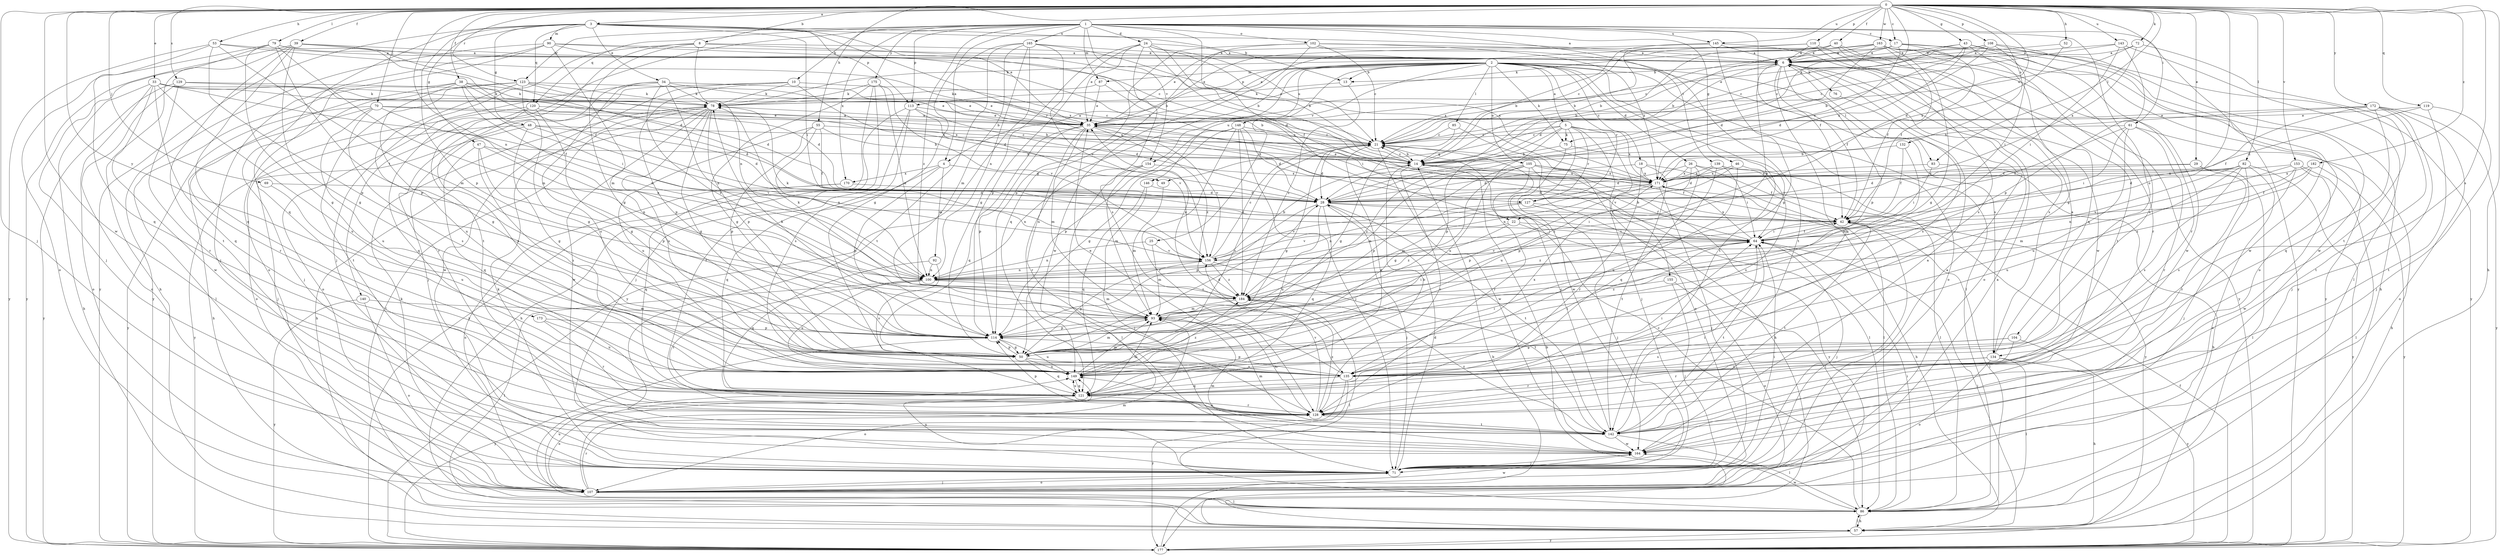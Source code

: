 strict digraph  {
0;
1;
2;
3;
4;
5;
6;
8;
10;
13;
14;
17;
18;
21;
22;
24;
25;
26;
28;
29;
33;
34;
35;
38;
39;
40;
42;
43;
46;
47;
48;
49;
50;
52;
53;
55;
57;
61;
64;
69;
70;
71;
72;
75;
76;
78;
79;
82;
83;
85;
86;
87;
90;
92;
93;
100;
102;
104;
105;
107;
108;
110;
113;
114;
119;
120;
121;
123;
127;
128;
129;
132;
134;
135;
139;
140;
142;
143;
145;
146;
148;
149;
153;
154;
155;
156;
163;
164;
165;
170;
171;
172;
173;
175;
177;
182;
184;
0 -> 3  [label=a];
0 -> 8  [label=b];
0 -> 17  [label=c];
0 -> 22  [label=d];
0 -> 29  [label=e];
0 -> 33  [label=e];
0 -> 38  [label=f];
0 -> 39  [label=f];
0 -> 40  [label=f];
0 -> 43  [label=g];
0 -> 52  [label=h];
0 -> 53  [label=h];
0 -> 55  [label=h];
0 -> 57  [label=h];
0 -> 61  [label=i];
0 -> 64  [label=i];
0 -> 69  [label=j];
0 -> 70  [label=j];
0 -> 71  [label=j];
0 -> 72  [label=k];
0 -> 75  [label=k];
0 -> 79  [label=l];
0 -> 82  [label=l];
0 -> 83  [label=l];
0 -> 100  [label=n];
0 -> 108  [label=p];
0 -> 110  [label=p];
0 -> 119  [label=q];
0 -> 123  [label=r];
0 -> 129  [label=s];
0 -> 132  [label=s];
0 -> 134  [label=s];
0 -> 143  [label=u];
0 -> 145  [label=u];
0 -> 153  [label=v];
0 -> 163  [label=w];
0 -> 164  [label=w];
0 -> 172  [label=y];
0 -> 173  [label=y];
0 -> 182  [label=z];
1 -> 4  [label=a];
1 -> 10  [label=b];
1 -> 17  [label=c];
1 -> 22  [label=d];
1 -> 24  [label=d];
1 -> 42  [label=f];
1 -> 46  [label=g];
1 -> 87  [label=m];
1 -> 102  [label=o];
1 -> 104  [label=o];
1 -> 113  [label=p];
1 -> 120  [label=q];
1 -> 123  [label=r];
1 -> 139  [label=t];
1 -> 140  [label=t];
1 -> 145  [label=u];
1 -> 154  [label=v];
1 -> 165  [label=x];
1 -> 170  [label=x];
1 -> 175  [label=y];
1 -> 177  [label=y];
1 -> 184  [label=z];
2 -> 4  [label=a];
2 -> 5  [label=a];
2 -> 13  [label=b];
2 -> 18  [label=c];
2 -> 25  [label=d];
2 -> 26  [label=d];
2 -> 75  [label=k];
2 -> 83  [label=l];
2 -> 85  [label=l];
2 -> 86  [label=l];
2 -> 87  [label=m];
2 -> 105  [label=o];
2 -> 107  [label=o];
2 -> 113  [label=p];
2 -> 127  [label=r];
2 -> 134  [label=s];
2 -> 142  [label=t];
2 -> 146  [label=u];
2 -> 148  [label=u];
2 -> 149  [label=u];
2 -> 154  [label=v];
3 -> 6  [label=a];
3 -> 13  [label=b];
3 -> 34  [label=e];
3 -> 35  [label=e];
3 -> 47  [label=g];
3 -> 48  [label=g];
3 -> 64  [label=i];
3 -> 90  [label=m];
3 -> 113  [label=p];
3 -> 114  [label=p];
3 -> 120  [label=q];
3 -> 121  [label=q];
3 -> 127  [label=r];
3 -> 177  [label=y];
4 -> 49  [label=g];
4 -> 92  [label=m];
4 -> 114  [label=p];
4 -> 121  [label=q];
4 -> 170  [label=x];
5 -> 21  [label=c];
5 -> 49  [label=g];
5 -> 71  [label=j];
5 -> 75  [label=k];
5 -> 114  [label=p];
5 -> 127  [label=r];
5 -> 149  [label=u];
5 -> 155  [label=v];
5 -> 164  [label=w];
5 -> 171  [label=x];
6 -> 13  [label=b];
6 -> 14  [label=b];
6 -> 28  [label=d];
6 -> 42  [label=f];
6 -> 76  [label=k];
6 -> 107  [label=o];
6 -> 114  [label=p];
6 -> 121  [label=q];
6 -> 134  [label=s];
8 -> 6  [label=a];
8 -> 14  [label=b];
8 -> 50  [label=g];
8 -> 71  [label=j];
8 -> 100  [label=n];
8 -> 142  [label=t];
10 -> 21  [label=c];
10 -> 28  [label=d];
10 -> 71  [label=j];
10 -> 78  [label=k];
10 -> 114  [label=p];
10 -> 164  [label=w];
13 -> 78  [label=k];
13 -> 184  [label=z];
14 -> 21  [label=c];
14 -> 128  [label=r];
14 -> 171  [label=x];
17 -> 6  [label=a];
17 -> 21  [label=c];
17 -> 42  [label=f];
17 -> 78  [label=k];
17 -> 107  [label=o];
17 -> 171  [label=x];
17 -> 177  [label=y];
18 -> 28  [label=d];
18 -> 86  [label=l];
18 -> 128  [label=r];
18 -> 142  [label=t];
18 -> 171  [label=x];
21 -> 14  [label=b];
21 -> 28  [label=d];
21 -> 50  [label=g];
21 -> 57  [label=h];
21 -> 121  [label=q];
21 -> 164  [label=w];
22 -> 64  [label=i];
22 -> 86  [label=l];
22 -> 156  [label=v];
22 -> 184  [label=z];
24 -> 6  [label=a];
24 -> 14  [label=b];
24 -> 21  [label=c];
24 -> 35  [label=e];
24 -> 42  [label=f];
24 -> 50  [label=g];
24 -> 114  [label=p];
24 -> 135  [label=s];
24 -> 171  [label=x];
25 -> 93  [label=m];
25 -> 100  [label=n];
25 -> 156  [label=v];
26 -> 28  [label=d];
26 -> 42  [label=f];
26 -> 121  [label=q];
26 -> 171  [label=x];
26 -> 177  [label=y];
26 -> 184  [label=z];
28 -> 42  [label=f];
28 -> 64  [label=i];
28 -> 71  [label=j];
28 -> 114  [label=p];
28 -> 121  [label=q];
28 -> 142  [label=t];
28 -> 149  [label=u];
29 -> 28  [label=d];
29 -> 86  [label=l];
29 -> 128  [label=r];
29 -> 171  [label=x];
33 -> 14  [label=b];
33 -> 42  [label=f];
33 -> 57  [label=h];
33 -> 78  [label=k];
33 -> 107  [label=o];
33 -> 121  [label=q];
33 -> 149  [label=u];
33 -> 164  [label=w];
33 -> 171  [label=x];
34 -> 14  [label=b];
34 -> 78  [label=k];
34 -> 100  [label=n];
34 -> 107  [label=o];
34 -> 128  [label=r];
34 -> 135  [label=s];
34 -> 171  [label=x];
34 -> 184  [label=z];
35 -> 21  [label=c];
35 -> 93  [label=m];
35 -> 114  [label=p];
35 -> 121  [label=q];
35 -> 128  [label=r];
35 -> 156  [label=v];
35 -> 184  [label=z];
38 -> 28  [label=d];
38 -> 35  [label=e];
38 -> 50  [label=g];
38 -> 64  [label=i];
38 -> 78  [label=k];
38 -> 86  [label=l];
38 -> 100  [label=n];
38 -> 128  [label=r];
39 -> 6  [label=a];
39 -> 21  [label=c];
39 -> 28  [label=d];
39 -> 50  [label=g];
39 -> 57  [label=h];
39 -> 121  [label=q];
39 -> 142  [label=t];
39 -> 177  [label=y];
40 -> 6  [label=a];
40 -> 14  [label=b];
40 -> 21  [label=c];
40 -> 35  [label=e];
40 -> 121  [label=q];
40 -> 142  [label=t];
40 -> 164  [label=w];
42 -> 64  [label=i];
42 -> 71  [label=j];
42 -> 86  [label=l];
42 -> 142  [label=t];
42 -> 184  [label=z];
43 -> 6  [label=a];
43 -> 14  [label=b];
43 -> 21  [label=c];
43 -> 50  [label=g];
43 -> 128  [label=r];
43 -> 164  [label=w];
43 -> 171  [label=x];
46 -> 100  [label=n];
46 -> 135  [label=s];
46 -> 149  [label=u];
46 -> 171  [label=x];
47 -> 14  [label=b];
47 -> 100  [label=n];
47 -> 114  [label=p];
47 -> 121  [label=q];
47 -> 149  [label=u];
48 -> 21  [label=c];
48 -> 28  [label=d];
48 -> 50  [label=g];
48 -> 71  [label=j];
48 -> 156  [label=v];
48 -> 177  [label=y];
49 -> 93  [label=m];
50 -> 21  [label=c];
50 -> 28  [label=d];
50 -> 93  [label=m];
50 -> 114  [label=p];
50 -> 121  [label=q];
50 -> 135  [label=s];
50 -> 149  [label=u];
52 -> 6  [label=a];
52 -> 171  [label=x];
53 -> 6  [label=a];
53 -> 93  [label=m];
53 -> 114  [label=p];
53 -> 121  [label=q];
53 -> 171  [label=x];
53 -> 177  [label=y];
55 -> 14  [label=b];
55 -> 21  [label=c];
55 -> 42  [label=f];
55 -> 100  [label=n];
55 -> 114  [label=p];
55 -> 149  [label=u];
57 -> 14  [label=b];
57 -> 64  [label=i];
57 -> 86  [label=l];
57 -> 177  [label=y];
61 -> 21  [label=c];
61 -> 42  [label=f];
61 -> 57  [label=h];
61 -> 64  [label=i];
61 -> 128  [label=r];
61 -> 149  [label=u];
64 -> 14  [label=b];
64 -> 42  [label=f];
64 -> 71  [label=j];
64 -> 142  [label=t];
64 -> 156  [label=v];
64 -> 171  [label=x];
69 -> 28  [label=d];
69 -> 149  [label=u];
70 -> 14  [label=b];
70 -> 35  [label=e];
70 -> 57  [label=h];
70 -> 100  [label=n];
70 -> 135  [label=s];
70 -> 149  [label=u];
70 -> 177  [label=y];
71 -> 6  [label=a];
71 -> 28  [label=d];
71 -> 64  [label=i];
71 -> 78  [label=k];
71 -> 107  [label=o];
71 -> 149  [label=u];
72 -> 6  [label=a];
72 -> 35  [label=e];
72 -> 142  [label=t];
72 -> 171  [label=x];
75 -> 14  [label=b];
75 -> 64  [label=i];
75 -> 149  [label=u];
76 -> 135  [label=s];
78 -> 35  [label=e];
78 -> 50  [label=g];
78 -> 57  [label=h];
78 -> 86  [label=l];
78 -> 114  [label=p];
78 -> 135  [label=s];
78 -> 164  [label=w];
79 -> 6  [label=a];
79 -> 42  [label=f];
79 -> 50  [label=g];
79 -> 71  [label=j];
79 -> 93  [label=m];
79 -> 107  [label=o];
79 -> 114  [label=p];
82 -> 28  [label=d];
82 -> 71  [label=j];
82 -> 107  [label=o];
82 -> 135  [label=s];
82 -> 149  [label=u];
82 -> 156  [label=v];
82 -> 171  [label=x];
82 -> 177  [label=y];
83 -> 57  [label=h];
83 -> 64  [label=i];
83 -> 171  [label=x];
85 -> 21  [label=c];
85 -> 50  [label=g];
85 -> 107  [label=o];
86 -> 21  [label=c];
86 -> 57  [label=h];
86 -> 64  [label=i];
86 -> 164  [label=w];
87 -> 35  [label=e];
87 -> 64  [label=i];
87 -> 78  [label=k];
90 -> 6  [label=a];
90 -> 14  [label=b];
90 -> 71  [label=j];
90 -> 93  [label=m];
90 -> 107  [label=o];
90 -> 171  [label=x];
90 -> 177  [label=y];
92 -> 100  [label=n];
92 -> 121  [label=q];
92 -> 135  [label=s];
93 -> 64  [label=i];
93 -> 114  [label=p];
100 -> 6  [label=a];
100 -> 86  [label=l];
100 -> 93  [label=m];
100 -> 128  [label=r];
100 -> 149  [label=u];
100 -> 156  [label=v];
100 -> 184  [label=z];
102 -> 6  [label=a];
102 -> 21  [label=c];
102 -> 114  [label=p];
102 -> 121  [label=q];
102 -> 142  [label=t];
102 -> 164  [label=w];
102 -> 171  [label=x];
104 -> 50  [label=g];
104 -> 128  [label=r];
104 -> 135  [label=s];
104 -> 177  [label=y];
105 -> 42  [label=f];
105 -> 50  [label=g];
105 -> 86  [label=l];
105 -> 93  [label=m];
105 -> 114  [label=p];
105 -> 128  [label=r];
105 -> 171  [label=x];
105 -> 177  [label=y];
105 -> 184  [label=z];
107 -> 6  [label=a];
107 -> 71  [label=j];
107 -> 78  [label=k];
107 -> 86  [label=l];
107 -> 93  [label=m];
107 -> 128  [label=r];
107 -> 149  [label=u];
107 -> 164  [label=w];
108 -> 6  [label=a];
108 -> 21  [label=c];
108 -> 28  [label=d];
108 -> 35  [label=e];
108 -> 57  [label=h];
108 -> 64  [label=i];
108 -> 164  [label=w];
110 -> 6  [label=a];
110 -> 14  [label=b];
110 -> 35  [label=e];
110 -> 135  [label=s];
110 -> 164  [label=w];
113 -> 28  [label=d];
113 -> 35  [label=e];
113 -> 57  [label=h];
113 -> 128  [label=r];
113 -> 135  [label=s];
113 -> 156  [label=v];
114 -> 50  [label=g];
114 -> 78  [label=k];
114 -> 149  [label=u];
114 -> 177  [label=y];
119 -> 28  [label=d];
119 -> 35  [label=e];
119 -> 71  [label=j];
119 -> 142  [label=t];
120 -> 28  [label=d];
120 -> 35  [label=e];
120 -> 50  [label=g];
120 -> 107  [label=o];
120 -> 121  [label=q];
120 -> 135  [label=s];
121 -> 14  [label=b];
121 -> 64  [label=i];
121 -> 93  [label=m];
121 -> 107  [label=o];
121 -> 128  [label=r];
121 -> 149  [label=u];
123 -> 28  [label=d];
123 -> 35  [label=e];
123 -> 50  [label=g];
123 -> 71  [label=j];
123 -> 78  [label=k];
123 -> 142  [label=t];
123 -> 149  [label=u];
127 -> 42  [label=f];
127 -> 71  [label=j];
127 -> 100  [label=n];
127 -> 156  [label=v];
128 -> 93  [label=m];
128 -> 114  [label=p];
128 -> 142  [label=t];
128 -> 156  [label=v];
128 -> 184  [label=z];
129 -> 35  [label=e];
129 -> 78  [label=k];
129 -> 107  [label=o];
129 -> 128  [label=r];
129 -> 177  [label=y];
132 -> 14  [label=b];
132 -> 42  [label=f];
132 -> 93  [label=m];
134 -> 6  [label=a];
134 -> 57  [label=h];
134 -> 86  [label=l];
134 -> 107  [label=o];
134 -> 128  [label=r];
134 -> 135  [label=s];
135 -> 35  [label=e];
135 -> 64  [label=i];
135 -> 107  [label=o];
135 -> 114  [label=p];
135 -> 121  [label=q];
135 -> 171  [label=x];
135 -> 177  [label=y];
139 -> 28  [label=d];
139 -> 64  [label=i];
139 -> 86  [label=l];
139 -> 114  [label=p];
139 -> 171  [label=x];
140 -> 93  [label=m];
140 -> 107  [label=o];
140 -> 177  [label=y];
142 -> 21  [label=c];
142 -> 64  [label=i];
142 -> 86  [label=l];
142 -> 93  [label=m];
142 -> 149  [label=u];
142 -> 164  [label=w];
142 -> 184  [label=z];
143 -> 6  [label=a];
143 -> 21  [label=c];
143 -> 64  [label=i];
143 -> 86  [label=l];
143 -> 114  [label=p];
145 -> 6  [label=a];
145 -> 14  [label=b];
145 -> 35  [label=e];
145 -> 50  [label=g];
145 -> 177  [label=y];
146 -> 28  [label=d];
146 -> 71  [label=j];
146 -> 121  [label=q];
148 -> 21  [label=c];
148 -> 28  [label=d];
148 -> 50  [label=g];
148 -> 71  [label=j];
148 -> 114  [label=p];
148 -> 128  [label=r];
148 -> 184  [label=z];
149 -> 64  [label=i];
149 -> 93  [label=m];
149 -> 121  [label=q];
149 -> 184  [label=z];
153 -> 86  [label=l];
153 -> 93  [label=m];
153 -> 100  [label=n];
153 -> 135  [label=s];
153 -> 164  [label=w];
153 -> 171  [label=x];
154 -> 86  [label=l];
154 -> 93  [label=m];
154 -> 100  [label=n];
154 -> 171  [label=x];
155 -> 71  [label=j];
155 -> 107  [label=o];
155 -> 184  [label=z];
156 -> 14  [label=b];
156 -> 21  [label=c];
156 -> 50  [label=g];
156 -> 78  [label=k];
156 -> 100  [label=n];
156 -> 142  [label=t];
156 -> 184  [label=z];
163 -> 6  [label=a];
163 -> 14  [label=b];
163 -> 28  [label=d];
163 -> 42  [label=f];
163 -> 50  [label=g];
163 -> 78  [label=k];
163 -> 128  [label=r];
163 -> 135  [label=s];
163 -> 177  [label=y];
164 -> 6  [label=a];
164 -> 71  [label=j];
164 -> 93  [label=m];
165 -> 6  [label=a];
165 -> 50  [label=g];
165 -> 93  [label=m];
165 -> 100  [label=n];
165 -> 142  [label=t];
165 -> 156  [label=v];
165 -> 171  [label=x];
165 -> 177  [label=y];
170 -> 28  [label=d];
170 -> 107  [label=o];
170 -> 121  [label=q];
171 -> 28  [label=d];
171 -> 35  [label=e];
171 -> 57  [label=h];
171 -> 71  [label=j];
171 -> 93  [label=m];
171 -> 114  [label=p];
172 -> 14  [label=b];
172 -> 35  [label=e];
172 -> 42  [label=f];
172 -> 71  [label=j];
172 -> 107  [label=o];
172 -> 121  [label=q];
172 -> 142  [label=t];
172 -> 177  [label=y];
173 -> 114  [label=p];
173 -> 128  [label=r];
173 -> 149  [label=u];
175 -> 50  [label=g];
175 -> 71  [label=j];
175 -> 78  [label=k];
175 -> 100  [label=n];
175 -> 156  [label=v];
175 -> 177  [label=y];
177 -> 14  [label=b];
177 -> 42  [label=f];
182 -> 42  [label=f];
182 -> 171  [label=x];
182 -> 177  [label=y];
182 -> 184  [label=z];
184 -> 35  [label=e];
184 -> 78  [label=k];
184 -> 86  [label=l];
184 -> 93  [label=m];
}
